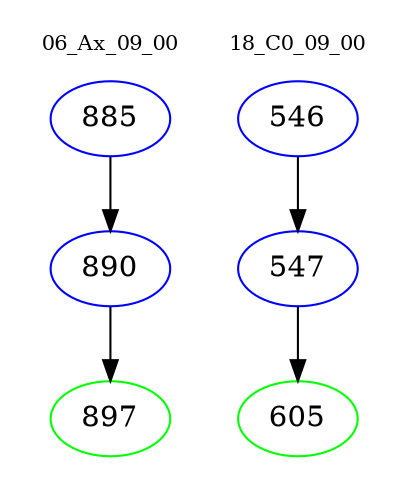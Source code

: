 digraph{
subgraph cluster_0 {
color = white
label = "06_Ax_09_00";
fontsize=10;
T0_885 [label="885", color="blue"]
T0_885 -> T0_890 [color="black"]
T0_890 [label="890", color="blue"]
T0_890 -> T0_897 [color="black"]
T0_897 [label="897", color="green"]
}
subgraph cluster_1 {
color = white
label = "18_C0_09_00";
fontsize=10;
T1_546 [label="546", color="blue"]
T1_546 -> T1_547 [color="black"]
T1_547 [label="547", color="blue"]
T1_547 -> T1_605 [color="black"]
T1_605 [label="605", color="green"]
}
}
